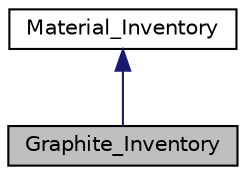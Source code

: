 digraph "Graphite_Inventory"
{
 // LATEX_PDF_SIZE
  edge [fontname="Helvetica",fontsize="10",labelfontname="Helvetica",labelfontsize="10"];
  node [fontname="Helvetica",fontsize="10",shape=record];
  Node0 [label="Graphite_Inventory",height=0.2,width=0.4,color="black", fillcolor="grey75", style="filled", fontcolor="black",tooltip=" "];
  Node1 -> Node0 [dir="back",color="midnightblue",fontsize="10",style="solid",fontname="Helvetica"];
  Node1 [label="Material_Inventory",height=0.2,width=0.4,color="black", fillcolor="white", style="filled",URL="$classMaterial__Inventory.html",tooltip="The Material_Inventory class superclass of other material classes."];
}
